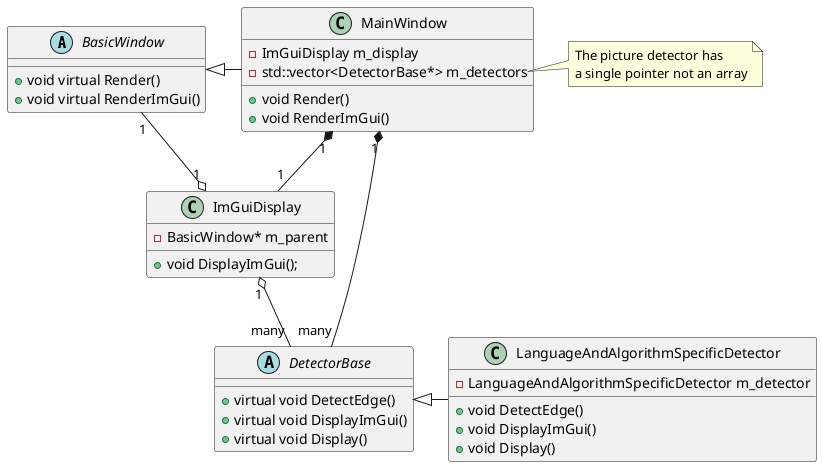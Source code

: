 @startuml
abstract BasicWindow{
+ void virtual Render()
+ void virtual RenderImGui()
}

class MainWindow{
+ void Render()
+ void RenderImGui()
- ImGuiDisplay m_display
- std::vector<DetectorBase*> m_detectors
}

class ImGuiDisplay{
+ void DisplayImGui();
- BasicWindow* m_parent
}

abstract DetectorBase{
+ virtual void DetectEdge()
+ virtual void DisplayImGui()
+ virtual void Display()
}

class LanguageAndAlgorithmSpecificDetector{
+ void DetectEdge()
+ void DisplayImGui()
+ void Display()
- LanguageAndAlgorithmSpecificDetector m_detector
}

BasicWindow <|-Right- MainWindow
DetectorBase <|-Right- LanguageAndAlgorithmSpecificDetector
MainWindow "1" *-- "1" ImGuiDisplay
ImGuiDisplay "1" o-- "1" BasicWindow
MainWindow "1" *-- "many" DetectorBase
ImGuiDisplay "1" o-- "many" DetectorBase
note Right of MainWindow::m_detectors
    The picture detector has
    a single pointer not an array
end note
@enduml